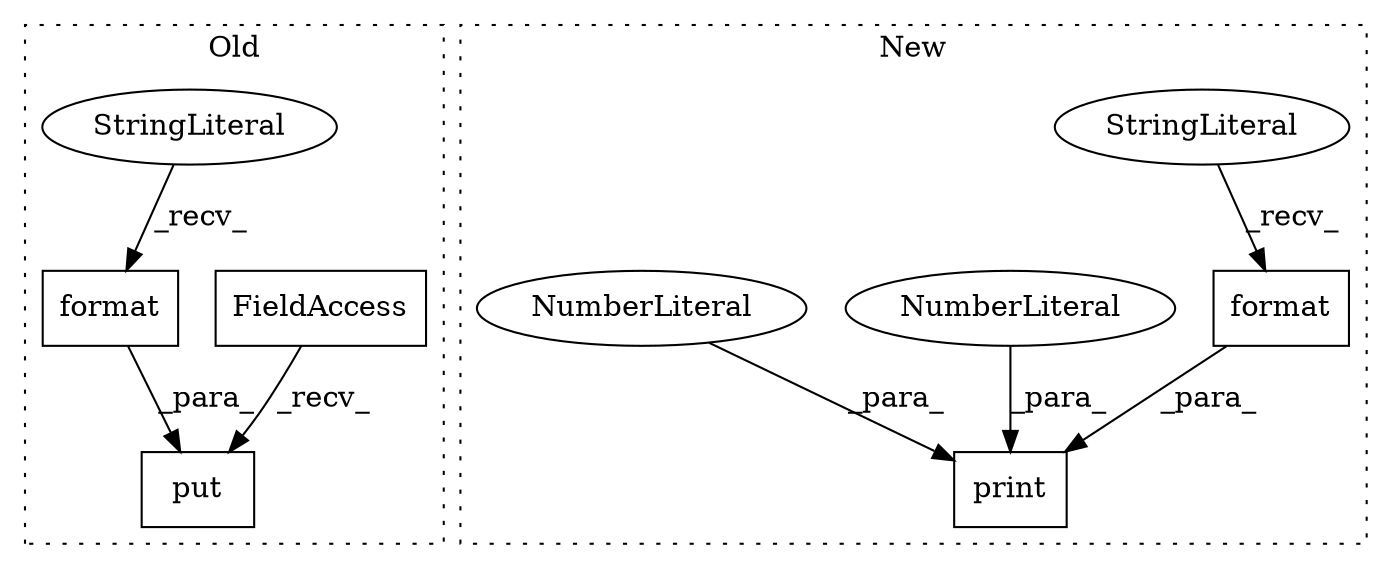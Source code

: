 digraph G {
subgraph cluster0 {
1 [label="put" a="32" s="2903,2998" l="4,1" shape="box"];
4 [label="FieldAccess" a="22" s="2886" l="16" shape="box"];
5 [label="format" a="32" s="2974,2997" l="7,1" shape="box"];
6 [label="StringLiteral" a="45" s="2907" l="66" shape="ellipse"];
label = "Old";
style="dotted";
}
subgraph cluster1 {
2 [label="format" a="32" s="3205,3214" l="7,1" shape="box"];
3 [label="StringLiteral" a="45" s="3184" l="20" shape="ellipse"];
7 [label="print" a="32" s="3178,3219" l="6,1" shape="box"];
8 [label="NumberLiteral" a="34" s="3218" l="1" shape="ellipse"];
9 [label="NumberLiteral" a="34" s="3216" l="1" shape="ellipse"];
label = "New";
style="dotted";
}
2 -> 7 [label="_para_"];
3 -> 2 [label="_recv_"];
4 -> 1 [label="_recv_"];
5 -> 1 [label="_para_"];
6 -> 5 [label="_recv_"];
8 -> 7 [label="_para_"];
9 -> 7 [label="_para_"];
}